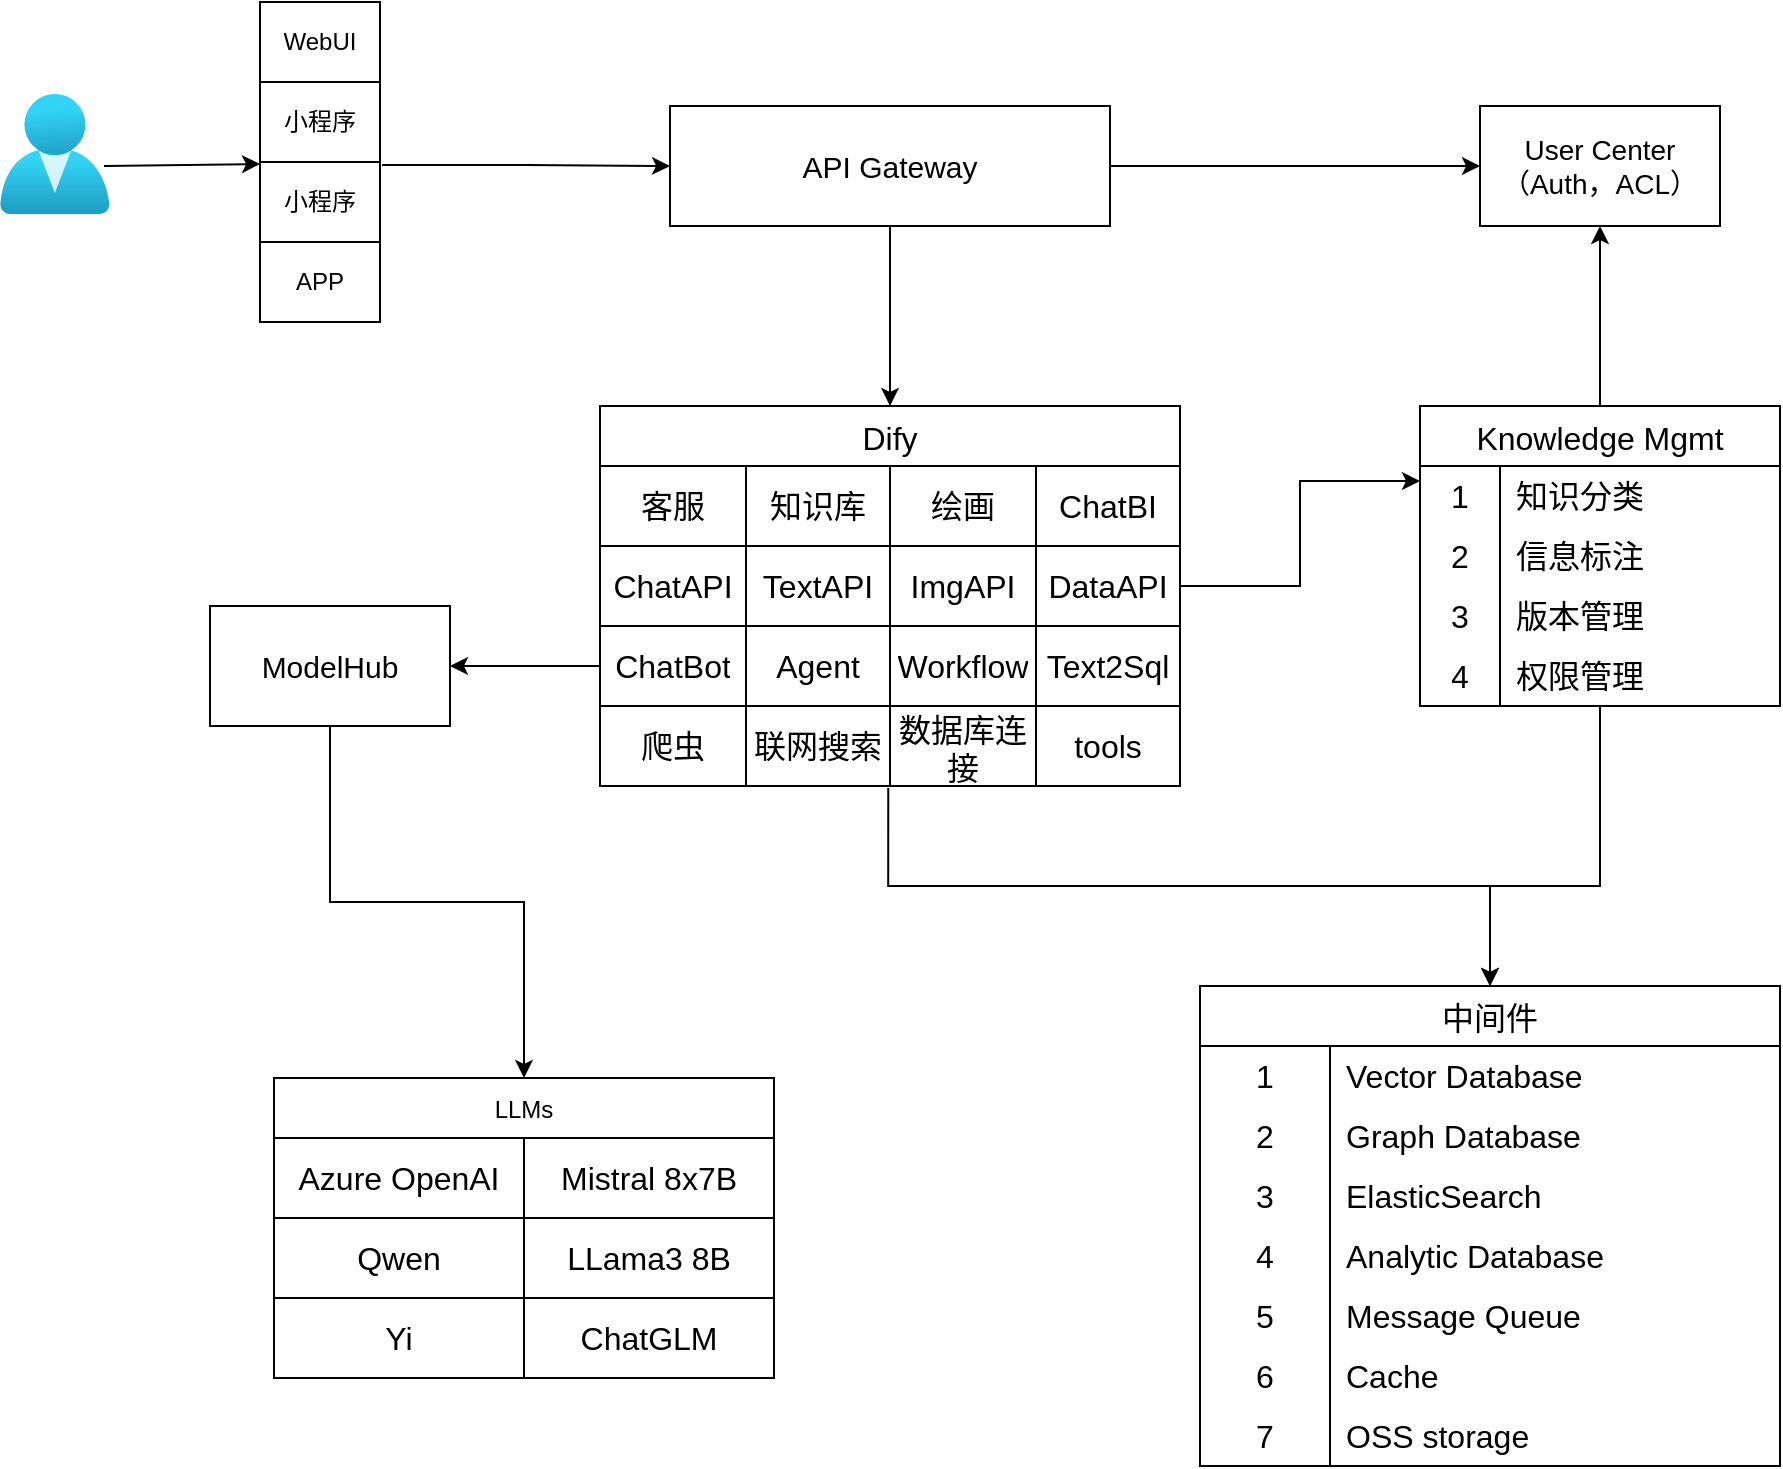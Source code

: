 <mxfile version="24.6.2" type="github">
  <diagram name="第 1 页" id="OciQEdkEUMs7lseBpLX6">
    <mxGraphModel dx="1242" dy="728" grid="1" gridSize="10" guides="1" tooltips="1" connect="1" arrows="1" fold="1" page="1" pageScale="1" pageWidth="1169" pageHeight="827" math="0" shadow="0">
      <root>
        <mxCell id="0" />
        <mxCell id="1" parent="0" />
        <mxCell id="a_CrQKZ7eAj5Jm8cyt3L-1" value="" style="image;aspect=fixed;html=1;points=[];align=center;fontSize=12;image=img/lib/azure2/identity/Users.svg;" parent="1" vertex="1">
          <mxGeometry x="50" y="216" width="54.86" height="60" as="geometry" />
        </mxCell>
        <mxCell id="r6NU0bTSnFbF7qIvupy4-82" style="edgeStyle=orthogonalEdgeStyle;rounded=0;orthogonalLoop=1;jettySize=auto;html=1;entryX=0;entryY=0.5;entryDx=0;entryDy=0;" parent="1" source="r6NU0bTSnFbF7qIvupy4-15" edge="1">
          <mxGeometry relative="1" as="geometry" />
        </mxCell>
        <mxCell id="r6NU0bTSnFbF7qIvupy4-15" value="" style="shape=table;startSize=0;container=1;collapsible=0;childLayout=tableLayout;" parent="1" vertex="1">
          <mxGeometry x="180" y="170" width="60" height="160" as="geometry" />
        </mxCell>
        <mxCell id="r6NU0bTSnFbF7qIvupy4-16" value="" style="shape=tableRow;horizontal=0;startSize=0;swimlaneHead=0;swimlaneBody=0;strokeColor=inherit;top=0;left=0;bottom=0;right=0;collapsible=0;dropTarget=0;fillColor=none;points=[[0,0.5],[1,0.5]];portConstraint=eastwest;" parent="r6NU0bTSnFbF7qIvupy4-15" vertex="1">
          <mxGeometry width="60" height="40" as="geometry" />
        </mxCell>
        <mxCell id="r6NU0bTSnFbF7qIvupy4-17" value="WebUI" style="shape=partialRectangle;html=1;whiteSpace=wrap;connectable=0;strokeColor=inherit;overflow=hidden;fillColor=none;top=0;left=0;bottom=0;right=0;pointerEvents=1;" parent="r6NU0bTSnFbF7qIvupy4-16" vertex="1">
          <mxGeometry width="60" height="40" as="geometry">
            <mxRectangle width="60" height="40" as="alternateBounds" />
          </mxGeometry>
        </mxCell>
        <mxCell id="r6NU0bTSnFbF7qIvupy4-18" value="" style="shape=tableRow;horizontal=0;startSize=0;swimlaneHead=0;swimlaneBody=0;strokeColor=inherit;top=0;left=0;bottom=0;right=0;collapsible=0;dropTarget=0;fillColor=none;points=[[0,0.5],[1,0.5]];portConstraint=eastwest;" parent="r6NU0bTSnFbF7qIvupy4-15" vertex="1">
          <mxGeometry y="40" width="60" height="40" as="geometry" />
        </mxCell>
        <mxCell id="r6NU0bTSnFbF7qIvupy4-19" value="小程序" style="shape=partialRectangle;html=1;whiteSpace=wrap;connectable=0;strokeColor=inherit;overflow=hidden;fillColor=none;top=0;left=0;bottom=0;right=0;pointerEvents=1;" parent="r6NU0bTSnFbF7qIvupy4-18" vertex="1">
          <mxGeometry width="60" height="40" as="geometry">
            <mxRectangle width="60" height="40" as="alternateBounds" />
          </mxGeometry>
        </mxCell>
        <mxCell id="r6NU0bTSnFbF7qIvupy4-80" value="" style="shape=tableRow;horizontal=0;startSize=0;swimlaneHead=0;swimlaneBody=0;strokeColor=inherit;top=0;left=0;bottom=0;right=0;collapsible=0;dropTarget=0;fillColor=none;points=[[0,0.5],[1,0.5]];portConstraint=eastwest;" parent="r6NU0bTSnFbF7qIvupy4-15" vertex="1">
          <mxGeometry y="80" width="60" height="40" as="geometry" />
        </mxCell>
        <mxCell id="r6NU0bTSnFbF7qIvupy4-81" value="小程序" style="shape=partialRectangle;html=1;whiteSpace=wrap;connectable=0;strokeColor=inherit;overflow=hidden;fillColor=none;top=0;left=0;bottom=0;right=0;pointerEvents=1;" parent="r6NU0bTSnFbF7qIvupy4-80" vertex="1">
          <mxGeometry width="60" height="40" as="geometry">
            <mxRectangle width="60" height="40" as="alternateBounds" />
          </mxGeometry>
        </mxCell>
        <mxCell id="r6NU0bTSnFbF7qIvupy4-20" value="" style="shape=tableRow;horizontal=0;startSize=0;swimlaneHead=0;swimlaneBody=0;strokeColor=inherit;top=0;left=0;bottom=0;right=0;collapsible=0;dropTarget=0;fillColor=none;points=[[0,0.5],[1,0.5]];portConstraint=eastwest;" parent="r6NU0bTSnFbF7qIvupy4-15" vertex="1">
          <mxGeometry y="120" width="60" height="40" as="geometry" />
        </mxCell>
        <mxCell id="r6NU0bTSnFbF7qIvupy4-21" value="APP" style="shape=partialRectangle;html=1;whiteSpace=wrap;connectable=0;strokeColor=inherit;overflow=hidden;fillColor=none;top=0;left=0;bottom=0;right=0;pointerEvents=1;" parent="r6NU0bTSnFbF7qIvupy4-20" vertex="1">
          <mxGeometry width="60" height="40" as="geometry">
            <mxRectangle width="60" height="40" as="alternateBounds" />
          </mxGeometry>
        </mxCell>
        <mxCell id="r6NU0bTSnFbF7qIvupy4-22" value="" style="endArrow=classic;html=1;rounded=0;exitX=0.948;exitY=0.6;exitDx=0;exitDy=0;exitPerimeter=0;entryX=0;entryY=0.5;entryDx=0;entryDy=0;" parent="1" source="a_CrQKZ7eAj5Jm8cyt3L-1" edge="1">
          <mxGeometry width="50" height="50" relative="1" as="geometry">
            <mxPoint x="470" y="332" as="sourcePoint" />
            <mxPoint x="180" y="251" as="targetPoint" />
          </mxGeometry>
        </mxCell>
        <mxCell id="r6NU0bTSnFbF7qIvupy4-57" value="Dify" style="shape=table;startSize=30;container=1;collapsible=0;childLayout=tableLayout;strokeColor=default;fontSize=16;" parent="1" vertex="1">
          <mxGeometry x="350" y="372" width="290" height="190" as="geometry" />
        </mxCell>
        <mxCell id="r6NU0bTSnFbF7qIvupy4-58" value="" style="shape=tableRow;horizontal=0;startSize=0;swimlaneHead=0;swimlaneBody=0;strokeColor=inherit;top=0;left=0;bottom=0;right=0;collapsible=0;dropTarget=0;fillColor=none;points=[[0,0.5],[1,0.5]];portConstraint=eastwest;fontSize=16;" parent="r6NU0bTSnFbF7qIvupy4-57" vertex="1">
          <mxGeometry y="30" width="290" height="40" as="geometry" />
        </mxCell>
        <mxCell id="r6NU0bTSnFbF7qIvupy4-59" value="客服" style="shape=partialRectangle;html=1;whiteSpace=wrap;connectable=0;strokeColor=inherit;overflow=hidden;fillColor=none;top=0;left=0;bottom=0;right=0;pointerEvents=1;fontSize=16;" parent="r6NU0bTSnFbF7qIvupy4-58" vertex="1">
          <mxGeometry width="73" height="40" as="geometry">
            <mxRectangle width="73" height="40" as="alternateBounds" />
          </mxGeometry>
        </mxCell>
        <mxCell id="r6NU0bTSnFbF7qIvupy4-60" value="知识库" style="shape=partialRectangle;html=1;whiteSpace=wrap;connectable=0;strokeColor=inherit;overflow=hidden;fillColor=none;top=0;left=0;bottom=0;right=0;pointerEvents=1;fontSize=16;" parent="r6NU0bTSnFbF7qIvupy4-58" vertex="1">
          <mxGeometry x="73" width="72" height="40" as="geometry">
            <mxRectangle width="72" height="40" as="alternateBounds" />
          </mxGeometry>
        </mxCell>
        <mxCell id="r6NU0bTSnFbF7qIvupy4-61" value="绘画" style="shape=partialRectangle;html=1;whiteSpace=wrap;connectable=0;strokeColor=inherit;overflow=hidden;fillColor=none;top=0;left=0;bottom=0;right=0;pointerEvents=1;fontSize=16;" parent="r6NU0bTSnFbF7qIvupy4-58" vertex="1">
          <mxGeometry x="145" width="73" height="40" as="geometry">
            <mxRectangle width="73" height="40" as="alternateBounds" />
          </mxGeometry>
        </mxCell>
        <mxCell id="r6NU0bTSnFbF7qIvupy4-74" value="ChatBI" style="shape=partialRectangle;html=1;whiteSpace=wrap;connectable=0;strokeColor=inherit;overflow=hidden;fillColor=none;top=0;left=0;bottom=0;right=0;pointerEvents=1;fontSize=16;" parent="r6NU0bTSnFbF7qIvupy4-58" vertex="1">
          <mxGeometry x="218" width="72" height="40" as="geometry">
            <mxRectangle width="72" height="40" as="alternateBounds" />
          </mxGeometry>
        </mxCell>
        <mxCell id="2aBiiPL3QGTZ3OPBEdCy-26" value="" style="shape=tableRow;horizontal=0;startSize=0;swimlaneHead=0;swimlaneBody=0;strokeColor=inherit;top=0;left=0;bottom=0;right=0;collapsible=0;dropTarget=0;fillColor=none;points=[[0,0.5],[1,0.5]];portConstraint=eastwest;fontSize=16;" parent="r6NU0bTSnFbF7qIvupy4-57" vertex="1">
          <mxGeometry y="70" width="290" height="40" as="geometry" />
        </mxCell>
        <mxCell id="2aBiiPL3QGTZ3OPBEdCy-27" value="ChatAPI" style="shape=partialRectangle;html=1;whiteSpace=wrap;connectable=0;strokeColor=inherit;overflow=hidden;fillColor=none;top=0;left=0;bottom=0;right=0;pointerEvents=1;fontSize=16;" parent="2aBiiPL3QGTZ3OPBEdCy-26" vertex="1">
          <mxGeometry width="73" height="40" as="geometry">
            <mxRectangle width="73" height="40" as="alternateBounds" />
          </mxGeometry>
        </mxCell>
        <mxCell id="2aBiiPL3QGTZ3OPBEdCy-28" value="TextAPI" style="shape=partialRectangle;html=1;whiteSpace=wrap;connectable=0;strokeColor=inherit;overflow=hidden;fillColor=none;top=0;left=0;bottom=0;right=0;pointerEvents=1;fontSize=16;" parent="2aBiiPL3QGTZ3OPBEdCy-26" vertex="1">
          <mxGeometry x="73" width="72" height="40" as="geometry">
            <mxRectangle width="72" height="40" as="alternateBounds" />
          </mxGeometry>
        </mxCell>
        <mxCell id="2aBiiPL3QGTZ3OPBEdCy-29" value="ImgAPI" style="shape=partialRectangle;html=1;whiteSpace=wrap;connectable=0;strokeColor=inherit;overflow=hidden;fillColor=none;top=0;left=0;bottom=0;right=0;pointerEvents=1;fontSize=16;" parent="2aBiiPL3QGTZ3OPBEdCy-26" vertex="1">
          <mxGeometry x="145" width="73" height="40" as="geometry">
            <mxRectangle width="73" height="40" as="alternateBounds" />
          </mxGeometry>
        </mxCell>
        <mxCell id="2aBiiPL3QGTZ3OPBEdCy-30" value="DataAPI" style="shape=partialRectangle;html=1;whiteSpace=wrap;connectable=0;strokeColor=inherit;overflow=hidden;fillColor=none;top=0;left=0;bottom=0;right=0;pointerEvents=1;fontSize=16;" parent="2aBiiPL3QGTZ3OPBEdCy-26" vertex="1">
          <mxGeometry x="218" width="72" height="40" as="geometry">
            <mxRectangle width="72" height="40" as="alternateBounds" />
          </mxGeometry>
        </mxCell>
        <mxCell id="r6NU0bTSnFbF7qIvupy4-66" value="" style="shape=tableRow;horizontal=0;startSize=0;swimlaneHead=0;swimlaneBody=0;strokeColor=inherit;top=0;left=0;bottom=0;right=0;collapsible=0;dropTarget=0;fillColor=none;points=[[0,0.5],[1,0.5]];portConstraint=eastwest;fontSize=16;" parent="r6NU0bTSnFbF7qIvupy4-57" vertex="1">
          <mxGeometry y="110" width="290" height="40" as="geometry" />
        </mxCell>
        <mxCell id="r6NU0bTSnFbF7qIvupy4-67" value="ChatBot" style="shape=partialRectangle;html=1;whiteSpace=wrap;connectable=0;strokeColor=inherit;overflow=hidden;fillColor=none;top=0;left=0;bottom=0;right=0;pointerEvents=1;fontSize=16;" parent="r6NU0bTSnFbF7qIvupy4-66" vertex="1">
          <mxGeometry width="73" height="40" as="geometry">
            <mxRectangle width="73" height="40" as="alternateBounds" />
          </mxGeometry>
        </mxCell>
        <mxCell id="r6NU0bTSnFbF7qIvupy4-68" value="Agent" style="shape=partialRectangle;html=1;whiteSpace=wrap;connectable=0;strokeColor=inherit;overflow=hidden;fillColor=none;top=0;left=0;bottom=0;right=0;pointerEvents=1;fontSize=16;" parent="r6NU0bTSnFbF7qIvupy4-66" vertex="1">
          <mxGeometry x="73" width="72" height="40" as="geometry">
            <mxRectangle width="72" height="40" as="alternateBounds" />
          </mxGeometry>
        </mxCell>
        <mxCell id="r6NU0bTSnFbF7qIvupy4-69" value="Workflow" style="shape=partialRectangle;html=1;whiteSpace=wrap;connectable=0;strokeColor=inherit;overflow=hidden;fillColor=none;top=0;left=0;bottom=0;right=0;pointerEvents=1;fontSize=16;" parent="r6NU0bTSnFbF7qIvupy4-66" vertex="1">
          <mxGeometry x="145" width="73" height="40" as="geometry">
            <mxRectangle width="73" height="40" as="alternateBounds" />
          </mxGeometry>
        </mxCell>
        <mxCell id="r6NU0bTSnFbF7qIvupy4-76" value="Text2Sql" style="shape=partialRectangle;html=1;whiteSpace=wrap;connectable=0;strokeColor=inherit;overflow=hidden;fillColor=none;top=0;left=0;bottom=0;right=0;pointerEvents=1;fontSize=16;" parent="r6NU0bTSnFbF7qIvupy4-66" vertex="1">
          <mxGeometry x="218" width="72" height="40" as="geometry">
            <mxRectangle width="72" height="40" as="alternateBounds" />
          </mxGeometry>
        </mxCell>
        <mxCell id="r6NU0bTSnFbF7qIvupy4-70" style="shape=tableRow;horizontal=0;startSize=0;swimlaneHead=0;swimlaneBody=0;strokeColor=inherit;top=0;left=0;bottom=0;right=0;collapsible=0;dropTarget=0;fillColor=none;points=[[0,0.5],[1,0.5]];portConstraint=eastwest;fontSize=16;" parent="r6NU0bTSnFbF7qIvupy4-57" vertex="1">
          <mxGeometry y="150" width="290" height="40" as="geometry" />
        </mxCell>
        <mxCell id="r6NU0bTSnFbF7qIvupy4-71" value="爬虫" style="shape=partialRectangle;html=1;whiteSpace=wrap;connectable=0;strokeColor=inherit;overflow=hidden;fillColor=none;top=0;left=0;bottom=0;right=0;pointerEvents=1;fontSize=16;" parent="r6NU0bTSnFbF7qIvupy4-70" vertex="1">
          <mxGeometry width="73" height="40" as="geometry">
            <mxRectangle width="73" height="40" as="alternateBounds" />
          </mxGeometry>
        </mxCell>
        <mxCell id="r6NU0bTSnFbF7qIvupy4-72" value="联网搜索" style="shape=partialRectangle;html=1;whiteSpace=wrap;connectable=0;strokeColor=inherit;overflow=hidden;fillColor=none;top=0;left=0;bottom=0;right=0;pointerEvents=1;fontSize=16;" parent="r6NU0bTSnFbF7qIvupy4-70" vertex="1">
          <mxGeometry x="73" width="72" height="40" as="geometry">
            <mxRectangle width="72" height="40" as="alternateBounds" />
          </mxGeometry>
        </mxCell>
        <mxCell id="r6NU0bTSnFbF7qIvupy4-73" value="数据库连接" style="shape=partialRectangle;html=1;whiteSpace=wrap;connectable=0;strokeColor=inherit;overflow=hidden;fillColor=none;top=0;left=0;bottom=0;right=0;pointerEvents=1;fontSize=16;" parent="r6NU0bTSnFbF7qIvupy4-70" vertex="1">
          <mxGeometry x="145" width="73" height="40" as="geometry">
            <mxRectangle width="73" height="40" as="alternateBounds" />
          </mxGeometry>
        </mxCell>
        <mxCell id="r6NU0bTSnFbF7qIvupy4-77" value="tools" style="shape=partialRectangle;html=1;whiteSpace=wrap;connectable=0;strokeColor=inherit;overflow=hidden;fillColor=none;top=0;left=0;bottom=0;right=0;pointerEvents=1;fontSize=16;" parent="r6NU0bTSnFbF7qIvupy4-70" vertex="1">
          <mxGeometry x="218" width="72" height="40" as="geometry">
            <mxRectangle width="72" height="40" as="alternateBounds" />
          </mxGeometry>
        </mxCell>
        <mxCell id="2aBiiPL3QGTZ3OPBEdCy-1" value="中间件" style="shape=table;startSize=30;container=1;collapsible=0;childLayout=tableLayout;fixedRows=1;rowLines=0;fontStyle=0;strokeColor=default;fontSize=16;" parent="1" vertex="1">
          <mxGeometry x="650" y="662" width="290" height="240" as="geometry" />
        </mxCell>
        <mxCell id="2aBiiPL3QGTZ3OPBEdCy-2" value="" style="shape=tableRow;horizontal=0;startSize=0;swimlaneHead=0;swimlaneBody=0;top=0;left=0;bottom=0;right=0;collapsible=0;dropTarget=0;fillColor=none;points=[[0,0.5],[1,0.5]];portConstraint=eastwest;strokeColor=inherit;fontSize=16;" parent="2aBiiPL3QGTZ3OPBEdCy-1" vertex="1">
          <mxGeometry y="30" width="290" height="30" as="geometry" />
        </mxCell>
        <mxCell id="2aBiiPL3QGTZ3OPBEdCy-3" value="1" style="shape=partialRectangle;html=1;whiteSpace=wrap;connectable=0;fillColor=none;top=0;left=0;bottom=0;right=0;overflow=hidden;pointerEvents=1;strokeColor=inherit;fontSize=16;" parent="2aBiiPL3QGTZ3OPBEdCy-2" vertex="1">
          <mxGeometry width="65" height="30" as="geometry">
            <mxRectangle width="65" height="30" as="alternateBounds" />
          </mxGeometry>
        </mxCell>
        <mxCell id="2aBiiPL3QGTZ3OPBEdCy-4" value="Vector Database" style="shape=partialRectangle;html=1;whiteSpace=wrap;connectable=0;fillColor=none;top=0;left=0;bottom=0;right=0;align=left;spacingLeft=6;overflow=hidden;strokeColor=inherit;fontSize=16;" parent="2aBiiPL3QGTZ3OPBEdCy-2" vertex="1">
          <mxGeometry x="65" width="225" height="30" as="geometry">
            <mxRectangle width="225" height="30" as="alternateBounds" />
          </mxGeometry>
        </mxCell>
        <mxCell id="2aBiiPL3QGTZ3OPBEdCy-5" value="" style="shape=tableRow;horizontal=0;startSize=0;swimlaneHead=0;swimlaneBody=0;top=0;left=0;bottom=0;right=0;collapsible=0;dropTarget=0;fillColor=none;points=[[0,0.5],[1,0.5]];portConstraint=eastwest;strokeColor=inherit;fontSize=16;" parent="2aBiiPL3QGTZ3OPBEdCy-1" vertex="1">
          <mxGeometry y="60" width="290" height="30" as="geometry" />
        </mxCell>
        <mxCell id="2aBiiPL3QGTZ3OPBEdCy-6" value="2" style="shape=partialRectangle;html=1;whiteSpace=wrap;connectable=0;fillColor=none;top=0;left=0;bottom=0;right=0;overflow=hidden;strokeColor=inherit;fontSize=16;" parent="2aBiiPL3QGTZ3OPBEdCy-5" vertex="1">
          <mxGeometry width="65" height="30" as="geometry">
            <mxRectangle width="65" height="30" as="alternateBounds" />
          </mxGeometry>
        </mxCell>
        <mxCell id="2aBiiPL3QGTZ3OPBEdCy-7" value="Graph Database" style="shape=partialRectangle;html=1;whiteSpace=wrap;connectable=0;fillColor=none;top=0;left=0;bottom=0;right=0;align=left;spacingLeft=6;overflow=hidden;strokeColor=inherit;fontSize=16;" parent="2aBiiPL3QGTZ3OPBEdCy-5" vertex="1">
          <mxGeometry x="65" width="225" height="30" as="geometry">
            <mxRectangle width="225" height="30" as="alternateBounds" />
          </mxGeometry>
        </mxCell>
        <mxCell id="2aBiiPL3QGTZ3OPBEdCy-8" value="" style="shape=tableRow;horizontal=0;startSize=0;swimlaneHead=0;swimlaneBody=0;top=0;left=0;bottom=0;right=0;collapsible=0;dropTarget=0;fillColor=none;points=[[0,0.5],[1,0.5]];portConstraint=eastwest;strokeColor=inherit;fontSize=16;" parent="2aBiiPL3QGTZ3OPBEdCy-1" vertex="1">
          <mxGeometry y="90" width="290" height="30" as="geometry" />
        </mxCell>
        <mxCell id="2aBiiPL3QGTZ3OPBEdCy-9" value="3" style="shape=partialRectangle;html=1;whiteSpace=wrap;connectable=0;fillColor=none;top=0;left=0;bottom=0;right=0;overflow=hidden;strokeColor=inherit;fontSize=16;" parent="2aBiiPL3QGTZ3OPBEdCy-8" vertex="1">
          <mxGeometry width="65" height="30" as="geometry">
            <mxRectangle width="65" height="30" as="alternateBounds" />
          </mxGeometry>
        </mxCell>
        <mxCell id="2aBiiPL3QGTZ3OPBEdCy-10" value="ElasticSearch" style="shape=partialRectangle;html=1;whiteSpace=wrap;connectable=0;fillColor=none;top=0;left=0;bottom=0;right=0;align=left;spacingLeft=6;overflow=hidden;strokeColor=inherit;fontSize=16;" parent="2aBiiPL3QGTZ3OPBEdCy-8" vertex="1">
          <mxGeometry x="65" width="225" height="30" as="geometry">
            <mxRectangle width="225" height="30" as="alternateBounds" />
          </mxGeometry>
        </mxCell>
        <mxCell id="2aBiiPL3QGTZ3OPBEdCy-12" style="shape=tableRow;horizontal=0;startSize=0;swimlaneHead=0;swimlaneBody=0;top=0;left=0;bottom=0;right=0;collapsible=0;dropTarget=0;fillColor=none;points=[[0,0.5],[1,0.5]];portConstraint=eastwest;strokeColor=inherit;fontSize=16;" parent="2aBiiPL3QGTZ3OPBEdCy-1" vertex="1">
          <mxGeometry y="120" width="290" height="30" as="geometry" />
        </mxCell>
        <mxCell id="2aBiiPL3QGTZ3OPBEdCy-13" value="4" style="shape=partialRectangle;html=1;whiteSpace=wrap;connectable=0;fillColor=none;top=0;left=0;bottom=0;right=0;overflow=hidden;strokeColor=inherit;fontSize=16;" parent="2aBiiPL3QGTZ3OPBEdCy-12" vertex="1">
          <mxGeometry width="65" height="30" as="geometry">
            <mxRectangle width="65" height="30" as="alternateBounds" />
          </mxGeometry>
        </mxCell>
        <mxCell id="2aBiiPL3QGTZ3OPBEdCy-14" value="Analytic Database" style="shape=partialRectangle;html=1;whiteSpace=wrap;connectable=0;fillColor=none;top=0;left=0;bottom=0;right=0;align=left;spacingLeft=6;overflow=hidden;strokeColor=inherit;fontSize=16;" parent="2aBiiPL3QGTZ3OPBEdCy-12" vertex="1">
          <mxGeometry x="65" width="225" height="30" as="geometry">
            <mxRectangle width="225" height="30" as="alternateBounds" />
          </mxGeometry>
        </mxCell>
        <mxCell id="2aBiiPL3QGTZ3OPBEdCy-18" style="shape=tableRow;horizontal=0;startSize=0;swimlaneHead=0;swimlaneBody=0;top=0;left=0;bottom=0;right=0;collapsible=0;dropTarget=0;fillColor=none;points=[[0,0.5],[1,0.5]];portConstraint=eastwest;strokeColor=inherit;fontSize=16;" parent="2aBiiPL3QGTZ3OPBEdCy-1" vertex="1">
          <mxGeometry y="150" width="290" height="30" as="geometry" />
        </mxCell>
        <mxCell id="2aBiiPL3QGTZ3OPBEdCy-19" value="5" style="shape=partialRectangle;html=1;whiteSpace=wrap;connectable=0;fillColor=none;top=0;left=0;bottom=0;right=0;overflow=hidden;strokeColor=inherit;fontSize=16;" parent="2aBiiPL3QGTZ3OPBEdCy-18" vertex="1">
          <mxGeometry width="65" height="30" as="geometry">
            <mxRectangle width="65" height="30" as="alternateBounds" />
          </mxGeometry>
        </mxCell>
        <mxCell id="2aBiiPL3QGTZ3OPBEdCy-20" value="Message Queue" style="shape=partialRectangle;html=1;whiteSpace=wrap;connectable=0;fillColor=none;top=0;left=0;bottom=0;right=0;align=left;spacingLeft=6;overflow=hidden;strokeColor=inherit;fontSize=16;" parent="2aBiiPL3QGTZ3OPBEdCy-18" vertex="1">
          <mxGeometry x="65" width="225" height="30" as="geometry">
            <mxRectangle width="225" height="30" as="alternateBounds" />
          </mxGeometry>
        </mxCell>
        <mxCell id="2aBiiPL3QGTZ3OPBEdCy-15" style="shape=tableRow;horizontal=0;startSize=0;swimlaneHead=0;swimlaneBody=0;top=0;left=0;bottom=0;right=0;collapsible=0;dropTarget=0;fillColor=none;points=[[0,0.5],[1,0.5]];portConstraint=eastwest;strokeColor=inherit;fontSize=16;" parent="2aBiiPL3QGTZ3OPBEdCy-1" vertex="1">
          <mxGeometry y="180" width="290" height="30" as="geometry" />
        </mxCell>
        <mxCell id="2aBiiPL3QGTZ3OPBEdCy-16" value="6" style="shape=partialRectangle;html=1;whiteSpace=wrap;connectable=0;fillColor=none;top=0;left=0;bottom=0;right=0;overflow=hidden;strokeColor=inherit;fontSize=16;" parent="2aBiiPL3QGTZ3OPBEdCy-15" vertex="1">
          <mxGeometry width="65" height="30" as="geometry">
            <mxRectangle width="65" height="30" as="alternateBounds" />
          </mxGeometry>
        </mxCell>
        <mxCell id="2aBiiPL3QGTZ3OPBEdCy-17" value="Cache" style="shape=partialRectangle;html=1;whiteSpace=wrap;connectable=0;fillColor=none;top=0;left=0;bottom=0;right=0;align=left;spacingLeft=6;overflow=hidden;strokeColor=inherit;fontSize=16;" parent="2aBiiPL3QGTZ3OPBEdCy-15" vertex="1">
          <mxGeometry x="65" width="225" height="30" as="geometry">
            <mxRectangle width="225" height="30" as="alternateBounds" />
          </mxGeometry>
        </mxCell>
        <mxCell id="2aBiiPL3QGTZ3OPBEdCy-21" style="shape=tableRow;horizontal=0;startSize=0;swimlaneHead=0;swimlaneBody=0;top=0;left=0;bottom=0;right=0;collapsible=0;dropTarget=0;fillColor=none;points=[[0,0.5],[1,0.5]];portConstraint=eastwest;strokeColor=inherit;fontSize=16;" parent="2aBiiPL3QGTZ3OPBEdCy-1" vertex="1">
          <mxGeometry y="210" width="290" height="30" as="geometry" />
        </mxCell>
        <mxCell id="2aBiiPL3QGTZ3OPBEdCy-22" value="7" style="shape=partialRectangle;html=1;whiteSpace=wrap;connectable=0;fillColor=none;top=0;left=0;bottom=0;right=0;overflow=hidden;strokeColor=inherit;fontSize=16;" parent="2aBiiPL3QGTZ3OPBEdCy-21" vertex="1">
          <mxGeometry width="65" height="30" as="geometry">
            <mxRectangle width="65" height="30" as="alternateBounds" />
          </mxGeometry>
        </mxCell>
        <mxCell id="2aBiiPL3QGTZ3OPBEdCy-23" value="OSS storage" style="shape=partialRectangle;html=1;whiteSpace=wrap;connectable=0;fillColor=none;top=0;left=0;bottom=0;right=0;align=left;spacingLeft=6;overflow=hidden;strokeColor=inherit;fontSize=16;" parent="2aBiiPL3QGTZ3OPBEdCy-21" vertex="1">
          <mxGeometry x="65" width="225" height="30" as="geometry">
            <mxRectangle width="225" height="30" as="alternateBounds" />
          </mxGeometry>
        </mxCell>
        <mxCell id="2aBiiPL3QGTZ3OPBEdCy-11" style="edgeStyle=orthogonalEdgeStyle;rounded=0;orthogonalLoop=1;jettySize=auto;html=1;entryX=0.5;entryY=0;entryDx=0;entryDy=0;exitX=0.497;exitY=1.025;exitDx=0;exitDy=0;exitPerimeter=0;" parent="1" source="r6NU0bTSnFbF7qIvupy4-70" target="2aBiiPL3QGTZ3OPBEdCy-1" edge="1">
          <mxGeometry relative="1" as="geometry">
            <mxPoint x="500" y="592" as="sourcePoint" />
          </mxGeometry>
        </mxCell>
        <mxCell id="ZhrGJK2WWiRNs5eURKwz-25" style="edgeStyle=orthogonalEdgeStyle;rounded=0;orthogonalLoop=1;jettySize=auto;html=1;" parent="1" source="2aBiiPL3QGTZ3OPBEdCy-25" target="2aBiiPL3QGTZ3OPBEdCy-49" edge="1">
          <mxGeometry relative="1" as="geometry" />
        </mxCell>
        <mxCell id="2aBiiPL3QGTZ3OPBEdCy-25" value="ModelHub" style="rounded=0;whiteSpace=wrap;html=1;fontSize=15;" parent="1" vertex="1">
          <mxGeometry x="155" y="472" width="120" height="60" as="geometry" />
        </mxCell>
        <mxCell id="2aBiiPL3QGTZ3OPBEdCy-31" style="edgeStyle=orthogonalEdgeStyle;rounded=0;orthogonalLoop=1;jettySize=auto;html=1;entryX=0;entryY=0.5;entryDx=0;entryDy=0;" parent="1" target="2aBiiPL3QGTZ3OPBEdCy-25" edge="1">
          <mxGeometry relative="1" as="geometry" />
        </mxCell>
        <mxCell id="2aBiiPL3QGTZ3OPBEdCy-32" value="OpenAI API" style="edgeLabel;html=1;align=center;verticalAlign=middle;resizable=0;points=[];" parent="2aBiiPL3QGTZ3OPBEdCy-31" vertex="1" connectable="0">
          <mxGeometry x="0.062" y="2" relative="1" as="geometry">
            <mxPoint y="1" as="offset" />
          </mxGeometry>
        </mxCell>
        <mxCell id="2aBiiPL3QGTZ3OPBEdCy-49" value="LLMs" style="shape=table;startSize=30;container=1;collapsible=0;childLayout=tableLayout;strokeColor=default;" parent="1" vertex="1">
          <mxGeometry x="187" y="708" width="250" height="150" as="geometry" />
        </mxCell>
        <mxCell id="2aBiiPL3QGTZ3OPBEdCy-50" value="" style="shape=tableRow;horizontal=0;startSize=0;swimlaneHead=0;swimlaneBody=0;strokeColor=inherit;top=0;left=0;bottom=0;right=0;collapsible=0;dropTarget=0;fillColor=none;points=[[0,0.5],[1,0.5]];portConstraint=eastwest;fontSize=16;" parent="2aBiiPL3QGTZ3OPBEdCy-49" vertex="1">
          <mxGeometry y="30" width="250" height="40" as="geometry" />
        </mxCell>
        <mxCell id="2aBiiPL3QGTZ3OPBEdCy-51" value="Azure OpenAI" style="shape=partialRectangle;html=1;whiteSpace=wrap;connectable=0;strokeColor=inherit;overflow=hidden;fillColor=none;top=0;left=0;bottom=0;right=0;pointerEvents=1;fontSize=16;" parent="2aBiiPL3QGTZ3OPBEdCy-50" vertex="1">
          <mxGeometry width="125" height="40" as="geometry">
            <mxRectangle width="125" height="40" as="alternateBounds" />
          </mxGeometry>
        </mxCell>
        <mxCell id="2aBiiPL3QGTZ3OPBEdCy-52" value="Mistral 8x7B" style="shape=partialRectangle;html=1;whiteSpace=wrap;connectable=0;strokeColor=inherit;overflow=hidden;fillColor=none;top=0;left=0;bottom=0;right=0;pointerEvents=1;fontSize=16;" parent="2aBiiPL3QGTZ3OPBEdCy-50" vertex="1">
          <mxGeometry x="125" width="125" height="40" as="geometry">
            <mxRectangle width="125" height="40" as="alternateBounds" />
          </mxGeometry>
        </mxCell>
        <mxCell id="2aBiiPL3QGTZ3OPBEdCy-54" value="" style="shape=tableRow;horizontal=0;startSize=0;swimlaneHead=0;swimlaneBody=0;strokeColor=inherit;top=0;left=0;bottom=0;right=0;collapsible=0;dropTarget=0;fillColor=none;points=[[0,0.5],[1,0.5]];portConstraint=eastwest;fontSize=16;" parent="2aBiiPL3QGTZ3OPBEdCy-49" vertex="1">
          <mxGeometry y="70" width="250" height="40" as="geometry" />
        </mxCell>
        <mxCell id="2aBiiPL3QGTZ3OPBEdCy-55" value="Qwen" style="shape=partialRectangle;html=1;whiteSpace=wrap;connectable=0;strokeColor=inherit;overflow=hidden;fillColor=none;top=0;left=0;bottom=0;right=0;pointerEvents=1;fontSize=16;" parent="2aBiiPL3QGTZ3OPBEdCy-54" vertex="1">
          <mxGeometry width="125" height="40" as="geometry">
            <mxRectangle width="125" height="40" as="alternateBounds" />
          </mxGeometry>
        </mxCell>
        <mxCell id="2aBiiPL3QGTZ3OPBEdCy-56" value="LLama3 8B" style="shape=partialRectangle;html=1;whiteSpace=wrap;connectable=0;strokeColor=inherit;overflow=hidden;fillColor=none;top=0;left=0;bottom=0;right=0;pointerEvents=1;fontSize=16;" parent="2aBiiPL3QGTZ3OPBEdCy-54" vertex="1">
          <mxGeometry x="125" width="125" height="40" as="geometry">
            <mxRectangle width="125" height="40" as="alternateBounds" />
          </mxGeometry>
        </mxCell>
        <mxCell id="2aBiiPL3QGTZ3OPBEdCy-58" value="" style="shape=tableRow;horizontal=0;startSize=0;swimlaneHead=0;swimlaneBody=0;strokeColor=inherit;top=0;left=0;bottom=0;right=0;collapsible=0;dropTarget=0;fillColor=none;points=[[0,0.5],[1,0.5]];portConstraint=eastwest;fontSize=16;" parent="2aBiiPL3QGTZ3OPBEdCy-49" vertex="1">
          <mxGeometry y="110" width="250" height="40" as="geometry" />
        </mxCell>
        <mxCell id="2aBiiPL3QGTZ3OPBEdCy-59" value="Yi" style="shape=partialRectangle;html=1;whiteSpace=wrap;connectable=0;strokeColor=inherit;overflow=hidden;fillColor=none;top=0;left=0;bottom=0;right=0;pointerEvents=1;fontSize=16;" parent="2aBiiPL3QGTZ3OPBEdCy-58" vertex="1">
          <mxGeometry width="125" height="40" as="geometry">
            <mxRectangle width="125" height="40" as="alternateBounds" />
          </mxGeometry>
        </mxCell>
        <mxCell id="2aBiiPL3QGTZ3OPBEdCy-60" value="ChatGLM" style="shape=partialRectangle;html=1;whiteSpace=wrap;connectable=0;strokeColor=inherit;overflow=hidden;fillColor=none;top=0;left=0;bottom=0;right=0;pointerEvents=1;fontSize=16;" parent="2aBiiPL3QGTZ3OPBEdCy-58" vertex="1">
          <mxGeometry x="125" width="125" height="40" as="geometry">
            <mxRectangle width="125" height="40" as="alternateBounds" />
          </mxGeometry>
        </mxCell>
        <mxCell id="ZhrGJK2WWiRNs5eURKwz-23" style="edgeStyle=orthogonalEdgeStyle;rounded=0;orthogonalLoop=1;jettySize=auto;html=1;entryX=0.5;entryY=1;entryDx=0;entryDy=0;" parent="1" source="ZhrGJK2WWiRNs5eURKwz-3" target="ZhrGJK2WWiRNs5eURKwz-19" edge="1">
          <mxGeometry relative="1" as="geometry" />
        </mxCell>
        <mxCell id="ZhrGJK2WWiRNs5eURKwz-26" style="edgeStyle=orthogonalEdgeStyle;rounded=0;orthogonalLoop=1;jettySize=auto;html=1;entryX=0.5;entryY=0;entryDx=0;entryDy=0;" parent="1" source="ZhrGJK2WWiRNs5eURKwz-3" target="2aBiiPL3QGTZ3OPBEdCy-1" edge="1">
          <mxGeometry relative="1" as="geometry">
            <Array as="points">
              <mxPoint x="850" y="612" />
              <mxPoint x="795" y="612" />
            </Array>
          </mxGeometry>
        </mxCell>
        <mxCell id="ZhrGJK2WWiRNs5eURKwz-3" value="Knowledge Mgmt" style="shape=table;startSize=30;container=1;collapsible=0;childLayout=tableLayout;fixedRows=1;rowLines=0;fontStyle=0;strokeColor=default;fontSize=16;" parent="1" vertex="1">
          <mxGeometry x="760" y="372" width="180" height="150" as="geometry" />
        </mxCell>
        <mxCell id="ZhrGJK2WWiRNs5eURKwz-4" value="" style="shape=tableRow;horizontal=0;startSize=0;swimlaneHead=0;swimlaneBody=0;top=0;left=0;bottom=0;right=0;collapsible=0;dropTarget=0;fillColor=none;points=[[0,0.5],[1,0.5]];portConstraint=eastwest;strokeColor=inherit;fontSize=16;" parent="ZhrGJK2WWiRNs5eURKwz-3" vertex="1">
          <mxGeometry y="30" width="180" height="30" as="geometry" />
        </mxCell>
        <mxCell id="ZhrGJK2WWiRNs5eURKwz-5" value="1" style="shape=partialRectangle;html=1;whiteSpace=wrap;connectable=0;fillColor=none;top=0;left=0;bottom=0;right=0;overflow=hidden;pointerEvents=1;strokeColor=inherit;fontSize=16;" parent="ZhrGJK2WWiRNs5eURKwz-4" vertex="1">
          <mxGeometry width="40" height="30" as="geometry">
            <mxRectangle width="40" height="30" as="alternateBounds" />
          </mxGeometry>
        </mxCell>
        <mxCell id="ZhrGJK2WWiRNs5eURKwz-6" value="知识分类" style="shape=partialRectangle;html=1;whiteSpace=wrap;connectable=0;fillColor=none;top=0;left=0;bottom=0;right=0;align=left;spacingLeft=6;overflow=hidden;strokeColor=inherit;fontSize=16;" parent="ZhrGJK2WWiRNs5eURKwz-4" vertex="1">
          <mxGeometry x="40" width="140" height="30" as="geometry">
            <mxRectangle width="140" height="30" as="alternateBounds" />
          </mxGeometry>
        </mxCell>
        <mxCell id="ZhrGJK2WWiRNs5eURKwz-7" value="" style="shape=tableRow;horizontal=0;startSize=0;swimlaneHead=0;swimlaneBody=0;top=0;left=0;bottom=0;right=0;collapsible=0;dropTarget=0;fillColor=none;points=[[0,0.5],[1,0.5]];portConstraint=eastwest;strokeColor=inherit;fontSize=16;" parent="ZhrGJK2WWiRNs5eURKwz-3" vertex="1">
          <mxGeometry y="60" width="180" height="30" as="geometry" />
        </mxCell>
        <mxCell id="ZhrGJK2WWiRNs5eURKwz-8" value="2" style="shape=partialRectangle;html=1;whiteSpace=wrap;connectable=0;fillColor=none;top=0;left=0;bottom=0;right=0;overflow=hidden;strokeColor=inherit;fontSize=16;" parent="ZhrGJK2WWiRNs5eURKwz-7" vertex="1">
          <mxGeometry width="40" height="30" as="geometry">
            <mxRectangle width="40" height="30" as="alternateBounds" />
          </mxGeometry>
        </mxCell>
        <mxCell id="ZhrGJK2WWiRNs5eURKwz-9" value="信息标注" style="shape=partialRectangle;html=1;whiteSpace=wrap;connectable=0;fillColor=none;top=0;left=0;bottom=0;right=0;align=left;spacingLeft=6;overflow=hidden;strokeColor=inherit;fontSize=16;" parent="ZhrGJK2WWiRNs5eURKwz-7" vertex="1">
          <mxGeometry x="40" width="140" height="30" as="geometry">
            <mxRectangle width="140" height="30" as="alternateBounds" />
          </mxGeometry>
        </mxCell>
        <mxCell id="ZhrGJK2WWiRNs5eURKwz-10" value="" style="shape=tableRow;horizontal=0;startSize=0;swimlaneHead=0;swimlaneBody=0;top=0;left=0;bottom=0;right=0;collapsible=0;dropTarget=0;fillColor=none;points=[[0,0.5],[1,0.5]];portConstraint=eastwest;strokeColor=inherit;fontSize=16;" parent="ZhrGJK2WWiRNs5eURKwz-3" vertex="1">
          <mxGeometry y="90" width="180" height="30" as="geometry" />
        </mxCell>
        <mxCell id="ZhrGJK2WWiRNs5eURKwz-11" value="3" style="shape=partialRectangle;html=1;whiteSpace=wrap;connectable=0;fillColor=none;top=0;left=0;bottom=0;right=0;overflow=hidden;strokeColor=inherit;fontSize=16;" parent="ZhrGJK2WWiRNs5eURKwz-10" vertex="1">
          <mxGeometry width="40" height="30" as="geometry">
            <mxRectangle width="40" height="30" as="alternateBounds" />
          </mxGeometry>
        </mxCell>
        <mxCell id="ZhrGJK2WWiRNs5eURKwz-12" value="版本管理" style="shape=partialRectangle;html=1;whiteSpace=wrap;connectable=0;fillColor=none;top=0;left=0;bottom=0;right=0;align=left;spacingLeft=6;overflow=hidden;strokeColor=inherit;fontSize=16;" parent="ZhrGJK2WWiRNs5eURKwz-10" vertex="1">
          <mxGeometry x="40" width="140" height="30" as="geometry">
            <mxRectangle width="140" height="30" as="alternateBounds" />
          </mxGeometry>
        </mxCell>
        <mxCell id="ZhrGJK2WWiRNs5eURKwz-13" style="shape=tableRow;horizontal=0;startSize=0;swimlaneHead=0;swimlaneBody=0;top=0;left=0;bottom=0;right=0;collapsible=0;dropTarget=0;fillColor=none;points=[[0,0.5],[1,0.5]];portConstraint=eastwest;strokeColor=inherit;fontSize=16;" parent="ZhrGJK2WWiRNs5eURKwz-3" vertex="1">
          <mxGeometry y="120" width="180" height="30" as="geometry" />
        </mxCell>
        <mxCell id="ZhrGJK2WWiRNs5eURKwz-14" value="4" style="shape=partialRectangle;html=1;whiteSpace=wrap;connectable=0;fillColor=none;top=0;left=0;bottom=0;right=0;overflow=hidden;strokeColor=inherit;fontSize=16;" parent="ZhrGJK2WWiRNs5eURKwz-13" vertex="1">
          <mxGeometry width="40" height="30" as="geometry">
            <mxRectangle width="40" height="30" as="alternateBounds" />
          </mxGeometry>
        </mxCell>
        <mxCell id="ZhrGJK2WWiRNs5eURKwz-15" value="权限管理" style="shape=partialRectangle;html=1;whiteSpace=wrap;connectable=0;fillColor=none;top=0;left=0;bottom=0;right=0;align=left;spacingLeft=6;overflow=hidden;strokeColor=inherit;fontSize=16;" parent="ZhrGJK2WWiRNs5eURKwz-13" vertex="1">
          <mxGeometry x="40" width="140" height="30" as="geometry">
            <mxRectangle width="140" height="30" as="alternateBounds" />
          </mxGeometry>
        </mxCell>
        <mxCell id="ZhrGJK2WWiRNs5eURKwz-20" style="edgeStyle=orthogonalEdgeStyle;rounded=0;orthogonalLoop=1;jettySize=auto;html=1;entryX=0;entryY=0.5;entryDx=0;entryDy=0;exitX=1;exitY=0.5;exitDx=0;exitDy=0;" parent="1" source="ZhrGJK2WWiRNs5eURKwz-17" target="ZhrGJK2WWiRNs5eURKwz-19" edge="1">
          <mxGeometry relative="1" as="geometry" />
        </mxCell>
        <mxCell id="ZhrGJK2WWiRNs5eURKwz-21" style="edgeStyle=orthogonalEdgeStyle;rounded=0;orthogonalLoop=1;jettySize=auto;html=1;" parent="1" source="ZhrGJK2WWiRNs5eURKwz-17" target="r6NU0bTSnFbF7qIvupy4-57" edge="1">
          <mxGeometry relative="1" as="geometry" />
        </mxCell>
        <mxCell id="ZhrGJK2WWiRNs5eURKwz-17" value="API Gateway" style="rounded=0;whiteSpace=wrap;html=1;fontSize=15;" parent="1" vertex="1">
          <mxGeometry x="385" y="222" width="220" height="60" as="geometry" />
        </mxCell>
        <mxCell id="ZhrGJK2WWiRNs5eURKwz-18" style="edgeStyle=orthogonalEdgeStyle;rounded=0;orthogonalLoop=1;jettySize=auto;html=1;entryX=0;entryY=0.5;entryDx=0;entryDy=0;exitX=1.017;exitY=0.038;exitDx=0;exitDy=0;exitPerimeter=0;" parent="1" source="r6NU0bTSnFbF7qIvupy4-80" target="ZhrGJK2WWiRNs5eURKwz-17" edge="1">
          <mxGeometry relative="1" as="geometry" />
        </mxCell>
        <mxCell id="ZhrGJK2WWiRNs5eURKwz-19" value="User Center&lt;div style=&quot;font-size: 14px;&quot;&gt;（Auth，ACL）&lt;/div&gt;" style="rounded=0;whiteSpace=wrap;html=1;fontSize=14;" parent="1" vertex="1">
          <mxGeometry x="790" y="222" width="120" height="60" as="geometry" />
        </mxCell>
        <mxCell id="ZhrGJK2WWiRNs5eURKwz-22" style="edgeStyle=orthogonalEdgeStyle;rounded=0;orthogonalLoop=1;jettySize=auto;html=1;exitX=1;exitY=0.5;exitDx=0;exitDy=0;entryX=0;entryY=0.25;entryDx=0;entryDy=0;" parent="1" source="2aBiiPL3QGTZ3OPBEdCy-26" target="ZhrGJK2WWiRNs5eURKwz-3" edge="1">
          <mxGeometry relative="1" as="geometry" />
        </mxCell>
        <mxCell id="ZhrGJK2WWiRNs5eURKwz-24" style="edgeStyle=orthogonalEdgeStyle;rounded=0;orthogonalLoop=1;jettySize=auto;html=1;" parent="1" source="r6NU0bTSnFbF7qIvupy4-66" target="2aBiiPL3QGTZ3OPBEdCy-25" edge="1">
          <mxGeometry relative="1" as="geometry" />
        </mxCell>
      </root>
    </mxGraphModel>
  </diagram>
</mxfile>
